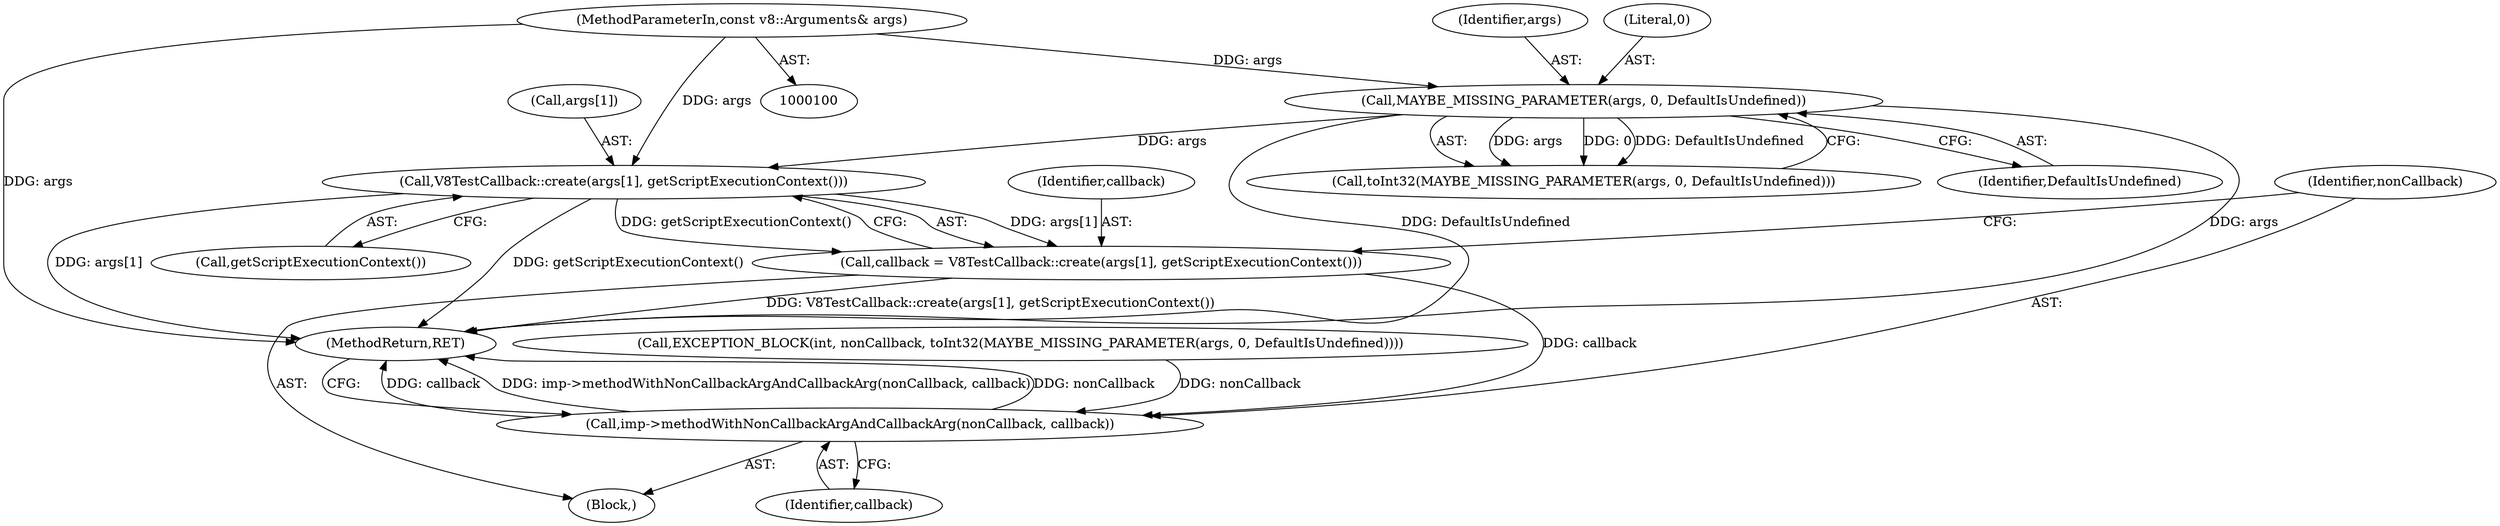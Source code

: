 digraph "0_Chrome_e9372a1bfd3588a80fcf49aa07321f0971dd6091_23@API" {
"1000139" [label="(Call,V8TestCallback::create(args[1], getScriptExecutionContext()))"];
"1000121" [label="(Call,MAYBE_MISSING_PARAMETER(args, 0, DefaultIsUndefined))"];
"1000101" [label="(MethodParameterIn,const v8::Arguments& args)"];
"1000137" [label="(Call,callback = V8TestCallback::create(args[1], getScriptExecutionContext()))"];
"1000144" [label="(Call,imp->methodWithNonCallbackArgAndCallbackArg(nonCallback, callback))"];
"1000146" [label="(Identifier,callback)"];
"1000124" [label="(Identifier,DefaultIsUndefined)"];
"1000139" [label="(Call,V8TestCallback::create(args[1], getScriptExecutionContext()))"];
"1000117" [label="(Call,EXCEPTION_BLOCK(int, nonCallback, toInt32(MAYBE_MISSING_PARAMETER(args, 0, DefaultIsUndefined))))"];
"1000140" [label="(Call,args[1])"];
"1000145" [label="(Identifier,nonCallback)"];
"1000120" [label="(Call,toInt32(MAYBE_MISSING_PARAMETER(args, 0, DefaultIsUndefined)))"];
"1000122" [label="(Identifier,args)"];
"1000143" [label="(Call,getScriptExecutionContext())"];
"1000101" [label="(MethodParameterIn,const v8::Arguments& args)"];
"1000121" [label="(Call,MAYBE_MISSING_PARAMETER(args, 0, DefaultIsUndefined))"];
"1000102" [label="(Block,)"];
"1000147" [label="(MethodReturn,RET)"];
"1000138" [label="(Identifier,callback)"];
"1000123" [label="(Literal,0)"];
"1000137" [label="(Call,callback = V8TestCallback::create(args[1], getScriptExecutionContext()))"];
"1000144" [label="(Call,imp->methodWithNonCallbackArgAndCallbackArg(nonCallback, callback))"];
"1000139" -> "1000137"  [label="AST: "];
"1000139" -> "1000143"  [label="CFG: "];
"1000140" -> "1000139"  [label="AST: "];
"1000143" -> "1000139"  [label="AST: "];
"1000137" -> "1000139"  [label="CFG: "];
"1000139" -> "1000147"  [label="DDG: args[1]"];
"1000139" -> "1000147"  [label="DDG: getScriptExecutionContext()"];
"1000139" -> "1000137"  [label="DDG: args[1]"];
"1000139" -> "1000137"  [label="DDG: getScriptExecutionContext()"];
"1000121" -> "1000139"  [label="DDG: args"];
"1000101" -> "1000139"  [label="DDG: args"];
"1000121" -> "1000120"  [label="AST: "];
"1000121" -> "1000124"  [label="CFG: "];
"1000122" -> "1000121"  [label="AST: "];
"1000123" -> "1000121"  [label="AST: "];
"1000124" -> "1000121"  [label="AST: "];
"1000120" -> "1000121"  [label="CFG: "];
"1000121" -> "1000147"  [label="DDG: args"];
"1000121" -> "1000147"  [label="DDG: DefaultIsUndefined"];
"1000121" -> "1000120"  [label="DDG: args"];
"1000121" -> "1000120"  [label="DDG: 0"];
"1000121" -> "1000120"  [label="DDG: DefaultIsUndefined"];
"1000101" -> "1000121"  [label="DDG: args"];
"1000101" -> "1000100"  [label="AST: "];
"1000101" -> "1000147"  [label="DDG: args"];
"1000137" -> "1000102"  [label="AST: "];
"1000138" -> "1000137"  [label="AST: "];
"1000145" -> "1000137"  [label="CFG: "];
"1000137" -> "1000147"  [label="DDG: V8TestCallback::create(args[1], getScriptExecutionContext())"];
"1000137" -> "1000144"  [label="DDG: callback"];
"1000144" -> "1000102"  [label="AST: "];
"1000144" -> "1000146"  [label="CFG: "];
"1000145" -> "1000144"  [label="AST: "];
"1000146" -> "1000144"  [label="AST: "];
"1000147" -> "1000144"  [label="CFG: "];
"1000144" -> "1000147"  [label="DDG: callback"];
"1000144" -> "1000147"  [label="DDG: imp->methodWithNonCallbackArgAndCallbackArg(nonCallback, callback)"];
"1000144" -> "1000147"  [label="DDG: nonCallback"];
"1000117" -> "1000144"  [label="DDG: nonCallback"];
}
